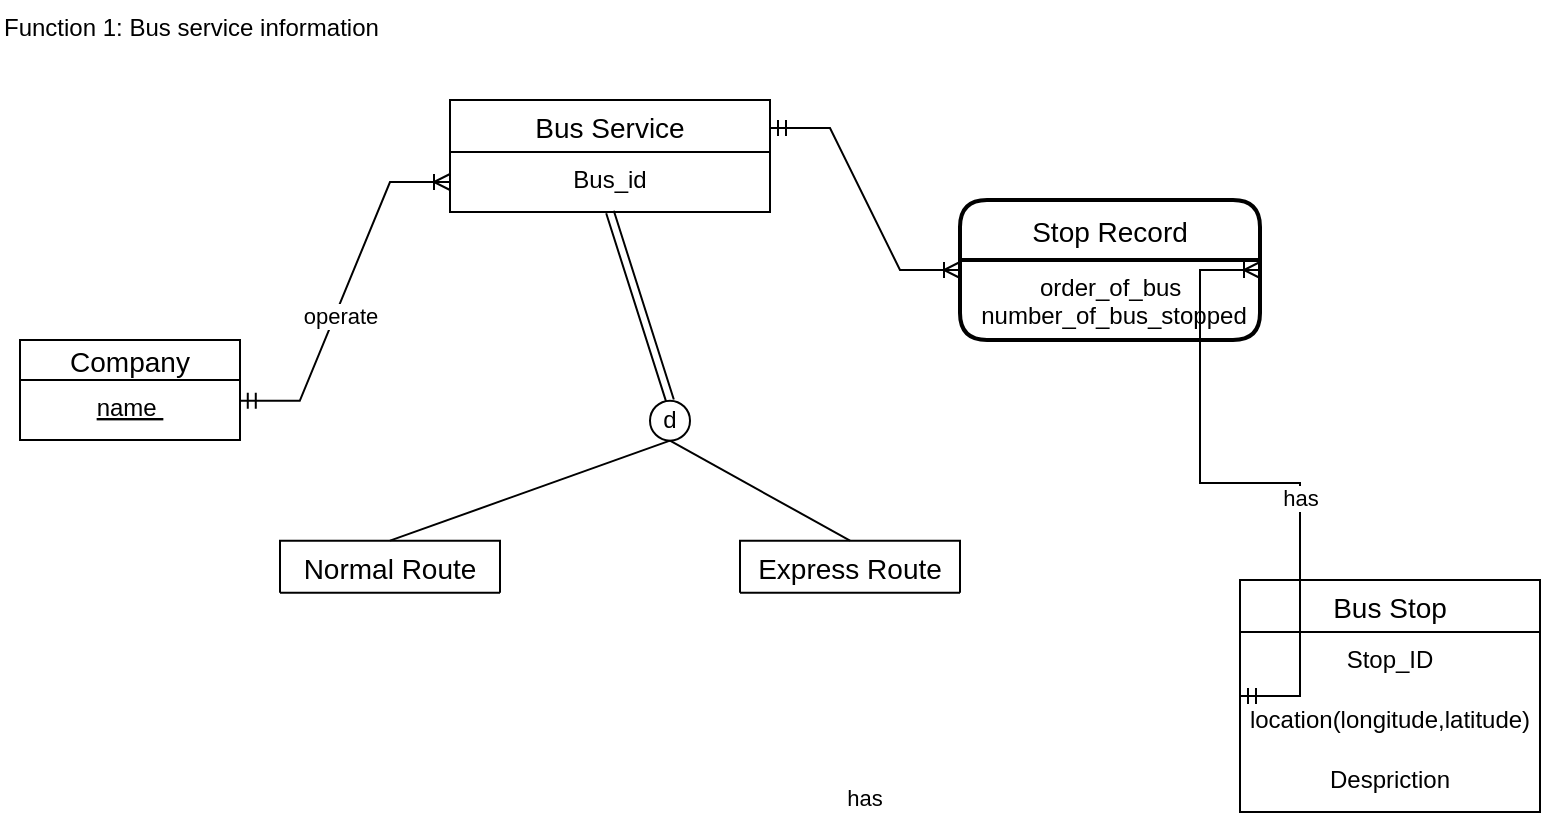 <mxfile version="16.4.6" type="github">
  <diagram id="R2lEEEUBdFMjLlhIrx00" name="Page-1">
    <mxGraphModel dx="1142" dy="609" grid="1" gridSize="10" guides="1" tooltips="1" connect="1" arrows="1" fold="1" page="1" pageScale="1" pageWidth="850" pageHeight="1100" math="0" shadow="0" extFonts="Permanent Marker^https://fonts.googleapis.com/css?family=Permanent+Marker">
      <root>
        <mxCell id="0" />
        <mxCell id="1" parent="0" />
        <object label="Bus Service" id="_oqTozsQTF3NkIddqZB--1">
          <mxCell style="swimlane;fontStyle=0;childLayout=stackLayout;horizontal=1;startSize=26;horizontalStack=0;resizeParent=1;resizeParentMax=0;resizeLast=0;collapsible=1;marginBottom=0;align=center;fontSize=14;" vertex="1" parent="1">
            <mxGeometry x="235" y="50" width="160" height="56" as="geometry">
              <mxRectangle x="260" y="30" width="110" height="26" as="alternateBounds" />
            </mxGeometry>
          </mxCell>
        </object>
        <mxCell id="_oqTozsQTF3NkIddqZB--2" value="Bus_id" style="text;strokeColor=none;fillColor=none;spacingLeft=4;spacingRight=4;overflow=hidden;rotatable=0;points=[[0,0.5],[1,0.5]];portConstraint=eastwest;fontSize=12;align=center;" vertex="1" parent="_oqTozsQTF3NkIddqZB--1">
          <mxGeometry y="26" width="160" height="30" as="geometry" />
        </mxCell>
        <mxCell id="_oqTozsQTF3NkIddqZB--5" value="Function 1: Bus service information" style="text;whiteSpace=wrap;html=1;" vertex="1" parent="1">
          <mxGeometry x="10" width="210" height="30" as="geometry" />
        </mxCell>
        <mxCell id="_oqTozsQTF3NkIddqZB--6" value="Company" style="swimlane;fontStyle=0;childLayout=stackLayout;horizontal=1;startSize=20;horizontalStack=0;resizeParent=1;resizeParentMax=0;resizeLast=0;collapsible=1;marginBottom=0;align=center;fontSize=14;" vertex="1" parent="1">
          <mxGeometry x="20" y="170" width="110" height="50" as="geometry">
            <mxRectangle x="30" y="40" width="90" height="26" as="alternateBounds" />
          </mxGeometry>
        </mxCell>
        <mxCell id="_oqTozsQTF3NkIddqZB--7" value="name " style="text;strokeColor=none;fillColor=none;spacingLeft=4;spacingRight=4;overflow=hidden;rotatable=0;points=[[0,0.5],[1,0.5]];portConstraint=eastwest;fontSize=12;align=center;fontStyle=4" vertex="1" parent="_oqTozsQTF3NkIddqZB--6">
          <mxGeometry y="20" width="110" height="30" as="geometry" />
        </mxCell>
        <mxCell id="_oqTozsQTF3NkIddqZB--15" value="Normal Route" style="swimlane;fontStyle=0;childLayout=stackLayout;horizontal=1;startSize=26;horizontalStack=0;resizeParent=1;resizeParentMax=0;resizeLast=0;collapsible=1;marginBottom=0;align=center;fontSize=14;" vertex="1" collapsed="1" parent="1">
          <mxGeometry x="150" y="270.33" width="110" height="26" as="geometry">
            <mxRectangle x="190" y="140" width="150" height="86" as="alternateBounds" />
          </mxGeometry>
        </mxCell>
        <mxCell id="_oqTozsQTF3NkIddqZB--16" value="     bus_frequency_weekend" style="text;strokeColor=none;fillColor=none;spacingLeft=4;spacingRight=4;overflow=hidden;rotatable=0;points=[[0,0.5],[1,0.5]];portConstraint=eastwest;fontSize=12;align=center;" vertex="1" parent="_oqTozsQTF3NkIddqZB--15">
          <mxGeometry y="26" width="150" height="30" as="geometry" />
        </mxCell>
        <mxCell id="_oqTozsQTF3NkIddqZB--17" value=" bus_frequency_weekdays" style="text;strokeColor=none;fillColor=none;spacingLeft=4;spacingRight=4;overflow=hidden;rotatable=0;points=[[0,0.5],[1,0.5]];portConstraint=eastwest;fontSize=12;align=center;" vertex="1" parent="_oqTozsQTF3NkIddqZB--15">
          <mxGeometry y="56" width="150" height="30" as="geometry" />
        </mxCell>
        <mxCell id="_oqTozsQTF3NkIddqZB--20" value="Express Route" style="swimlane;fontStyle=0;childLayout=stackLayout;horizontal=1;startSize=26;horizontalStack=0;resizeParent=1;resizeParentMax=0;resizeLast=0;collapsible=1;marginBottom=0;align=center;fontSize=14;" vertex="1" collapsed="1" parent="1">
          <mxGeometry x="380" y="270.33" width="110" height="26" as="geometry">
            <mxRectangle x="360" y="140" width="150" height="86" as="alternateBounds" />
          </mxGeometry>
        </mxCell>
        <mxCell id="_oqTozsQTF3NkIddqZB--21" value="     bus_frequency_weekend" style="text;strokeColor=none;fillColor=none;spacingLeft=4;spacingRight=4;overflow=hidden;rotatable=0;points=[[0,0.5],[1,0.5]];portConstraint=eastwest;fontSize=12;align=center;" vertex="1" parent="_oqTozsQTF3NkIddqZB--20">
          <mxGeometry y="26" width="150" height="30" as="geometry" />
        </mxCell>
        <mxCell id="_oqTozsQTF3NkIddqZB--22" value=" bus_frequency_weekdays" style="text;strokeColor=none;fillColor=none;spacingLeft=4;spacingRight=4;overflow=hidden;rotatable=0;points=[[0,0.5],[1,0.5]];portConstraint=eastwest;fontSize=12;align=center;" vertex="1" parent="_oqTozsQTF3NkIddqZB--20">
          <mxGeometry y="56" width="150" height="30" as="geometry" />
        </mxCell>
        <mxCell id="_oqTozsQTF3NkIddqZB--23" value="Bus Stop" style="swimlane;fontStyle=0;childLayout=stackLayout;horizontal=1;startSize=26;horizontalStack=0;resizeParent=1;resizeParentMax=0;resizeLast=0;collapsible=1;marginBottom=0;align=center;fontSize=14;labelBorderColor=none;html=0;" vertex="1" parent="1">
          <mxGeometry x="630" y="290" width="150" height="116" as="geometry">
            <mxRectangle x="620" y="25" width="90" height="26" as="alternateBounds" />
          </mxGeometry>
        </mxCell>
        <mxCell id="_oqTozsQTF3NkIddqZB--24" value="Stop_ID" style="text;strokeColor=none;fillColor=none;spacingLeft=4;spacingRight=4;overflow=hidden;rotatable=0;points=[[0,0.5],[1,0.5]];portConstraint=eastwest;fontSize=12;labelBorderColor=none;html=0;align=center;" vertex="1" parent="_oqTozsQTF3NkIddqZB--23">
          <mxGeometry y="26" width="150" height="30" as="geometry" />
        </mxCell>
        <mxCell id="_oqTozsQTF3NkIddqZB--25" value="location(longitude,latitude)" style="text;strokeColor=none;fillColor=none;spacingLeft=4;spacingRight=4;overflow=hidden;rotatable=0;points=[[0,0.5],[1,0.5]];portConstraint=eastwest;fontSize=12;labelBorderColor=none;html=0;align=center;" vertex="1" parent="_oqTozsQTF3NkIddqZB--23">
          <mxGeometry y="56" width="150" height="30" as="geometry" />
        </mxCell>
        <mxCell id="_oqTozsQTF3NkIddqZB--26" value="Despriction" style="text;strokeColor=none;fillColor=none;spacingLeft=4;spacingRight=4;overflow=hidden;rotatable=0;points=[[0,0.5],[1,0.5]];portConstraint=eastwest;fontSize=12;labelBorderColor=none;html=0;align=center;" vertex="1" parent="_oqTozsQTF3NkIddqZB--23">
          <mxGeometry y="86" width="150" height="30" as="geometry" />
        </mxCell>
        <mxCell id="_oqTozsQTF3NkIddqZB--27" value="Stop Record" style="swimlane;childLayout=stackLayout;horizontal=1;startSize=30;horizontalStack=0;rounded=1;fontSize=14;fontStyle=0;strokeWidth=2;resizeParent=0;resizeLast=1;shadow=0;dashed=0;align=center;labelBorderColor=none;html=0;" vertex="1" parent="1">
          <mxGeometry x="490" y="100" width="150" height="70" as="geometry">
            <mxRectangle x="440" y="26" width="90" height="24" as="alternateBounds" />
          </mxGeometry>
        </mxCell>
        <mxCell id="_oqTozsQTF3NkIddqZB--28" value="order_of_bus &#xa;number_of_bus_stopped" style="align=center;strokeColor=none;fillColor=none;spacingLeft=4;fontSize=12;verticalAlign=top;resizable=0;rotatable=0;part=1;labelBorderColor=none;html=0;" vertex="1" parent="_oqTozsQTF3NkIddqZB--27">
          <mxGeometry y="30" width="150" height="40" as="geometry" />
        </mxCell>
        <mxCell id="_oqTozsQTF3NkIddqZB--31" value="" style="edgeStyle=entityRelationEdgeStyle;fontSize=12;html=1;endArrow=ERoneToMany;startArrow=ERmandOne;rounded=0;exitX=1;exitY=0.25;exitDx=0;exitDy=0;entryX=0;entryY=0.5;entryDx=0;entryDy=0;" edge="1" parent="1" source="_oqTozsQTF3NkIddqZB--1" target="_oqTozsQTF3NkIddqZB--27">
          <mxGeometry width="100" height="100" relative="1" as="geometry">
            <mxPoint x="320" y="180" as="sourcePoint" />
            <mxPoint x="420" y="80" as="targetPoint" />
          </mxGeometry>
        </mxCell>
        <mxCell id="_oqTozsQTF3NkIddqZB--34" value="has" style="edgeLabel;html=1;align=center;verticalAlign=middle;resizable=0;points=[];" vertex="1" connectable="0" parent="_oqTozsQTF3NkIddqZB--31">
          <mxGeometry x="-0.192" relative="1" as="geometry">
            <mxPoint x="5" y="311" as="offset" />
          </mxGeometry>
        </mxCell>
        <mxCell id="_oqTozsQTF3NkIddqZB--36" value="" style="edgeStyle=entityRelationEdgeStyle;fontSize=12;html=1;endArrow=ERoneToMany;startArrow=ERmandOne;rounded=0;exitX=0;exitY=0.5;exitDx=0;exitDy=0;entryX=1;entryY=0.5;entryDx=0;entryDy=0;" edge="1" parent="1" source="_oqTozsQTF3NkIddqZB--23" target="_oqTozsQTF3NkIddqZB--27">
          <mxGeometry width="100" height="100" relative="1" as="geometry">
            <mxPoint x="550" y="100" as="sourcePoint" />
            <mxPoint x="620" y="101.5" as="targetPoint" />
          </mxGeometry>
        </mxCell>
        <mxCell id="_oqTozsQTF3NkIddqZB--37" value="has" style="edgeLabel;html=1;align=center;verticalAlign=middle;resizable=0;points=[];" vertex="1" connectable="0" parent="_oqTozsQTF3NkIddqZB--36">
          <mxGeometry x="-0.192" relative="1" as="geometry">
            <mxPoint y="1" as="offset" />
          </mxGeometry>
        </mxCell>
        <mxCell id="_oqTozsQTF3NkIddqZB--39" value="" style="shape=link;html=1;rounded=0;exitX=0.5;exitY=1;exitDx=0;exitDy=0;entryX=0.5;entryY=0;entryDx=0;entryDy=0;" edge="1" parent="1" source="_oqTozsQTF3NkIddqZB--1" target="_oqTozsQTF3NkIddqZB--42">
          <mxGeometry relative="1" as="geometry">
            <mxPoint x="370" y="-100" as="sourcePoint" />
            <mxPoint x="370" y="-50" as="targetPoint" />
          </mxGeometry>
        </mxCell>
        <mxCell id="_oqTozsQTF3NkIddqZB--40" value="" style="resizable=0;html=1;align=right;verticalAlign=bottom;labelBorderColor=none;" connectable="0" vertex="1" parent="_oqTozsQTF3NkIddqZB--39">
          <mxGeometry x="1" relative="1" as="geometry">
            <mxPoint x="-10" as="offset" />
          </mxGeometry>
        </mxCell>
        <mxCell id="_oqTozsQTF3NkIddqZB--42" value="d" style="ellipse;whiteSpace=wrap;html=1;aspect=fixed;labelBorderColor=none;" vertex="1" parent="1">
          <mxGeometry x="335" y="200.33" width="20" height="20" as="geometry" />
        </mxCell>
        <mxCell id="_oqTozsQTF3NkIddqZB--43" value="" style="endArrow=none;html=1;rounded=0;exitX=0.5;exitY=1;exitDx=0;exitDy=0;entryX=0.5;entryY=0;entryDx=0;entryDy=0;" edge="1" parent="1" source="_oqTozsQTF3NkIddqZB--42" target="_oqTozsQTF3NkIddqZB--20">
          <mxGeometry relative="1" as="geometry">
            <mxPoint x="325" y="230.33" as="sourcePoint" />
            <mxPoint x="485" y="230.33" as="targetPoint" />
          </mxGeometry>
        </mxCell>
        <mxCell id="_oqTozsQTF3NkIddqZB--46" value="" style="endArrow=none;html=1;rounded=0;exitX=0.5;exitY=1;exitDx=0;exitDy=0;entryX=0.5;entryY=0;entryDx=0;entryDy=0;" edge="1" parent="1" target="_oqTozsQTF3NkIddqZB--15">
          <mxGeometry relative="1" as="geometry">
            <mxPoint x="345" y="220.33" as="sourcePoint" />
            <mxPoint x="230" y="270.33" as="targetPoint" />
            <Array as="points" />
          </mxGeometry>
        </mxCell>
        <mxCell id="_oqTozsQTF3NkIddqZB--51" value="" style="edgeStyle=entityRelationEdgeStyle;fontSize=12;html=1;endArrow=ERoneToMany;startArrow=ERmandOne;rounded=0;entryX=0;entryY=0.5;entryDx=0;entryDy=0;exitX=0.999;exitY=0.346;exitDx=0;exitDy=0;exitPerimeter=0;" edge="1" parent="1" source="_oqTozsQTF3NkIddqZB--7" target="_oqTozsQTF3NkIddqZB--2">
          <mxGeometry width="100" height="100" relative="1" as="geometry">
            <mxPoint x="100" y="180" as="sourcePoint" />
            <mxPoint x="200" y="80" as="targetPoint" />
          </mxGeometry>
        </mxCell>
        <mxCell id="_oqTozsQTF3NkIddqZB--52" value="operate" style="edgeLabel;html=1;align=center;verticalAlign=middle;resizable=0;points=[];" vertex="1" connectable="0" parent="_oqTozsQTF3NkIddqZB--51">
          <mxGeometry x="-0.128" y="-3" relative="1" as="geometry">
            <mxPoint x="-1" as="offset" />
          </mxGeometry>
        </mxCell>
      </root>
    </mxGraphModel>
  </diagram>
</mxfile>
